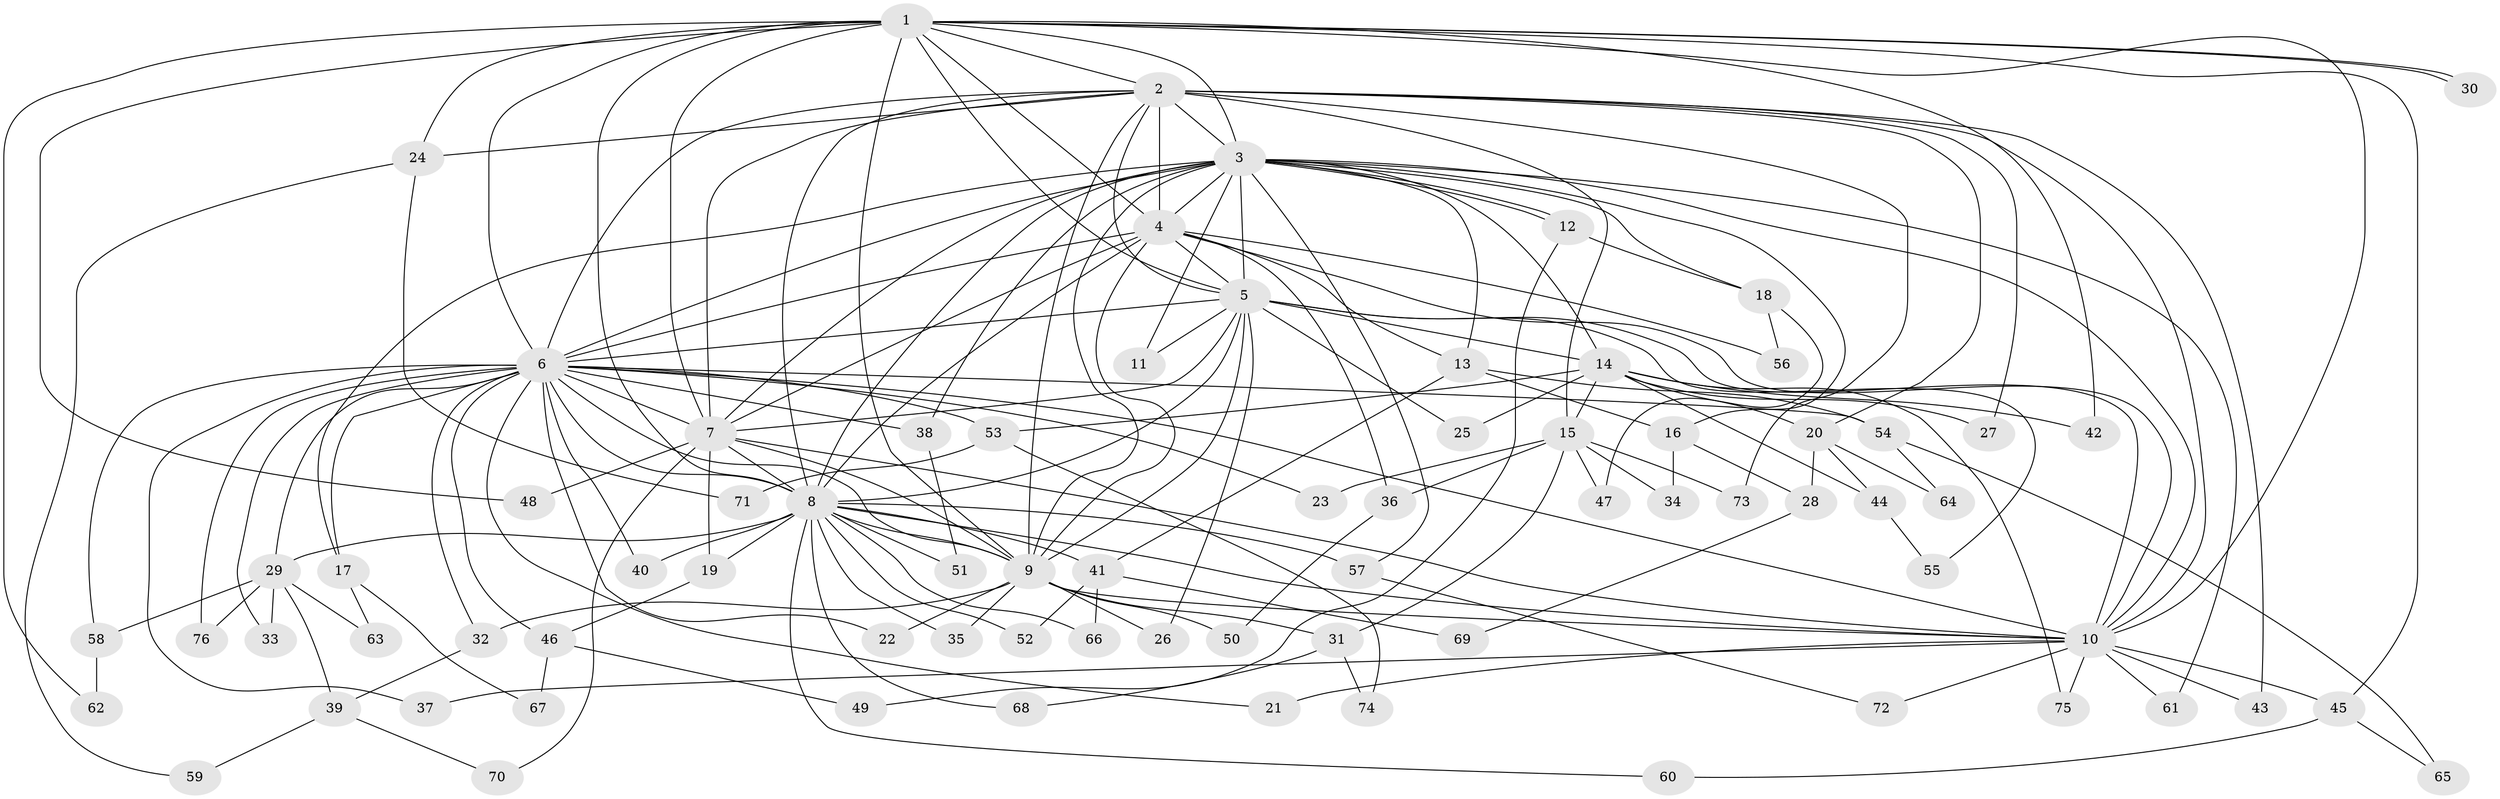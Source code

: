 // Generated by graph-tools (version 1.1) at 2025/35/03/09/25 02:35:13]
// undirected, 76 vertices, 177 edges
graph export_dot {
graph [start="1"]
  node [color=gray90,style=filled];
  1;
  2;
  3;
  4;
  5;
  6;
  7;
  8;
  9;
  10;
  11;
  12;
  13;
  14;
  15;
  16;
  17;
  18;
  19;
  20;
  21;
  22;
  23;
  24;
  25;
  26;
  27;
  28;
  29;
  30;
  31;
  32;
  33;
  34;
  35;
  36;
  37;
  38;
  39;
  40;
  41;
  42;
  43;
  44;
  45;
  46;
  47;
  48;
  49;
  50;
  51;
  52;
  53;
  54;
  55;
  56;
  57;
  58;
  59;
  60;
  61;
  62;
  63;
  64;
  65;
  66;
  67;
  68;
  69;
  70;
  71;
  72;
  73;
  74;
  75;
  76;
  1 -- 2;
  1 -- 3;
  1 -- 4;
  1 -- 5;
  1 -- 6;
  1 -- 7;
  1 -- 8;
  1 -- 9;
  1 -- 10;
  1 -- 24;
  1 -- 30;
  1 -- 30;
  1 -- 42;
  1 -- 45;
  1 -- 48;
  1 -- 62;
  2 -- 3;
  2 -- 4;
  2 -- 5;
  2 -- 6;
  2 -- 7;
  2 -- 8;
  2 -- 9;
  2 -- 10;
  2 -- 15;
  2 -- 20;
  2 -- 24;
  2 -- 27;
  2 -- 43;
  2 -- 73;
  3 -- 4;
  3 -- 5;
  3 -- 6;
  3 -- 7;
  3 -- 8;
  3 -- 9;
  3 -- 10;
  3 -- 11;
  3 -- 12;
  3 -- 12;
  3 -- 13;
  3 -- 14;
  3 -- 16;
  3 -- 17;
  3 -- 18;
  3 -- 38;
  3 -- 57;
  3 -- 61;
  4 -- 5;
  4 -- 6;
  4 -- 7;
  4 -- 8;
  4 -- 9;
  4 -- 10;
  4 -- 13;
  4 -- 36;
  4 -- 56;
  5 -- 6;
  5 -- 7;
  5 -- 8;
  5 -- 9;
  5 -- 10;
  5 -- 11;
  5 -- 14;
  5 -- 25;
  5 -- 26;
  5 -- 55;
  6 -- 7;
  6 -- 8;
  6 -- 9;
  6 -- 10;
  6 -- 17;
  6 -- 21;
  6 -- 22;
  6 -- 23;
  6 -- 29;
  6 -- 32;
  6 -- 33;
  6 -- 37;
  6 -- 38;
  6 -- 40;
  6 -- 46;
  6 -- 53;
  6 -- 54;
  6 -- 58;
  6 -- 76;
  7 -- 8;
  7 -- 9;
  7 -- 10;
  7 -- 19;
  7 -- 48;
  7 -- 70;
  8 -- 9;
  8 -- 10;
  8 -- 19;
  8 -- 29;
  8 -- 35;
  8 -- 40;
  8 -- 41;
  8 -- 51;
  8 -- 52;
  8 -- 57;
  8 -- 60;
  8 -- 66;
  8 -- 68;
  9 -- 10;
  9 -- 22;
  9 -- 26;
  9 -- 31;
  9 -- 32;
  9 -- 35;
  9 -- 50;
  10 -- 21;
  10 -- 37;
  10 -- 43;
  10 -- 45;
  10 -- 61;
  10 -- 72;
  10 -- 75;
  12 -- 18;
  12 -- 49;
  13 -- 16;
  13 -- 41;
  13 -- 54;
  14 -- 15;
  14 -- 20;
  14 -- 25;
  14 -- 27;
  14 -- 42;
  14 -- 44;
  14 -- 53;
  14 -- 75;
  15 -- 23;
  15 -- 31;
  15 -- 34;
  15 -- 36;
  15 -- 47;
  15 -- 73;
  16 -- 28;
  16 -- 34;
  17 -- 63;
  17 -- 67;
  18 -- 47;
  18 -- 56;
  19 -- 46;
  20 -- 28;
  20 -- 44;
  20 -- 64;
  24 -- 59;
  24 -- 71;
  28 -- 69;
  29 -- 33;
  29 -- 39;
  29 -- 58;
  29 -- 63;
  29 -- 76;
  31 -- 68;
  31 -- 74;
  32 -- 39;
  36 -- 50;
  38 -- 51;
  39 -- 59;
  39 -- 70;
  41 -- 52;
  41 -- 66;
  41 -- 69;
  44 -- 55;
  45 -- 60;
  45 -- 65;
  46 -- 49;
  46 -- 67;
  53 -- 71;
  53 -- 74;
  54 -- 64;
  54 -- 65;
  57 -- 72;
  58 -- 62;
}
